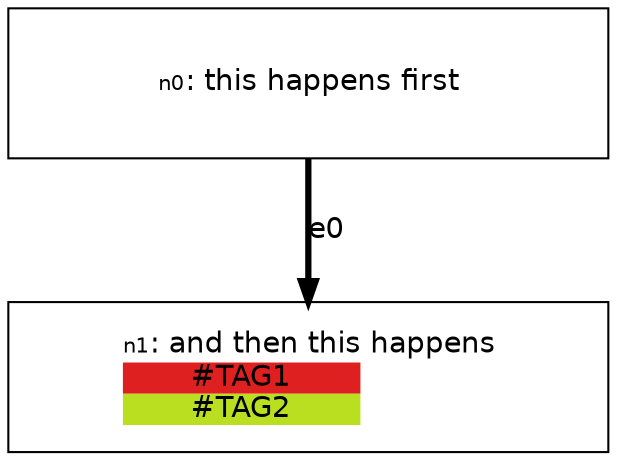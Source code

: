 digraph {

    graph [fontname = "helvetica" rankdir="TB" ranksep=0.75 nodesep=0.5];
    node [fontname = "helvetica" shape = "box" width=2.5 style=filled];
    edge [fontname = "helvetica" penwidth=3 color="#000000"];

    n0 [width=4 height=1 label=< <TABLE BORDER="0" CELLPADDING="0" CELLSPACING="0">
    <TR>
        <TD COLSPAN="1"><FONT POINT-SIZE="10">n0</FONT>: this happens first</TD>
    </TR>
    
   </TABLE>
> fillcolor="#FFFFFF"]
    n1 [width=4 height=1 label=< <TABLE BORDER="0" CELLPADDING="0" CELLSPACING="0">
    <TR>
        <TD COLSPAN="2"><FONT POINT-SIZE="10">n1</FONT>: and then this happens</TD>
    </TR>
    
        
           <TR>
<TD BGCOLOR="#DF2020"><FONT COLOR="#000000">#TAG1</FONT></TD>
</TR>
        
           <TR>
<TD BGCOLOR="#B9DF20"><FONT COLOR="#000000">#TAG2</FONT></TD>
</TR>
        
    
   </TABLE>
> fillcolor="#FFFFFF"]

    "n0" -> "n1" [label="e0"];

}